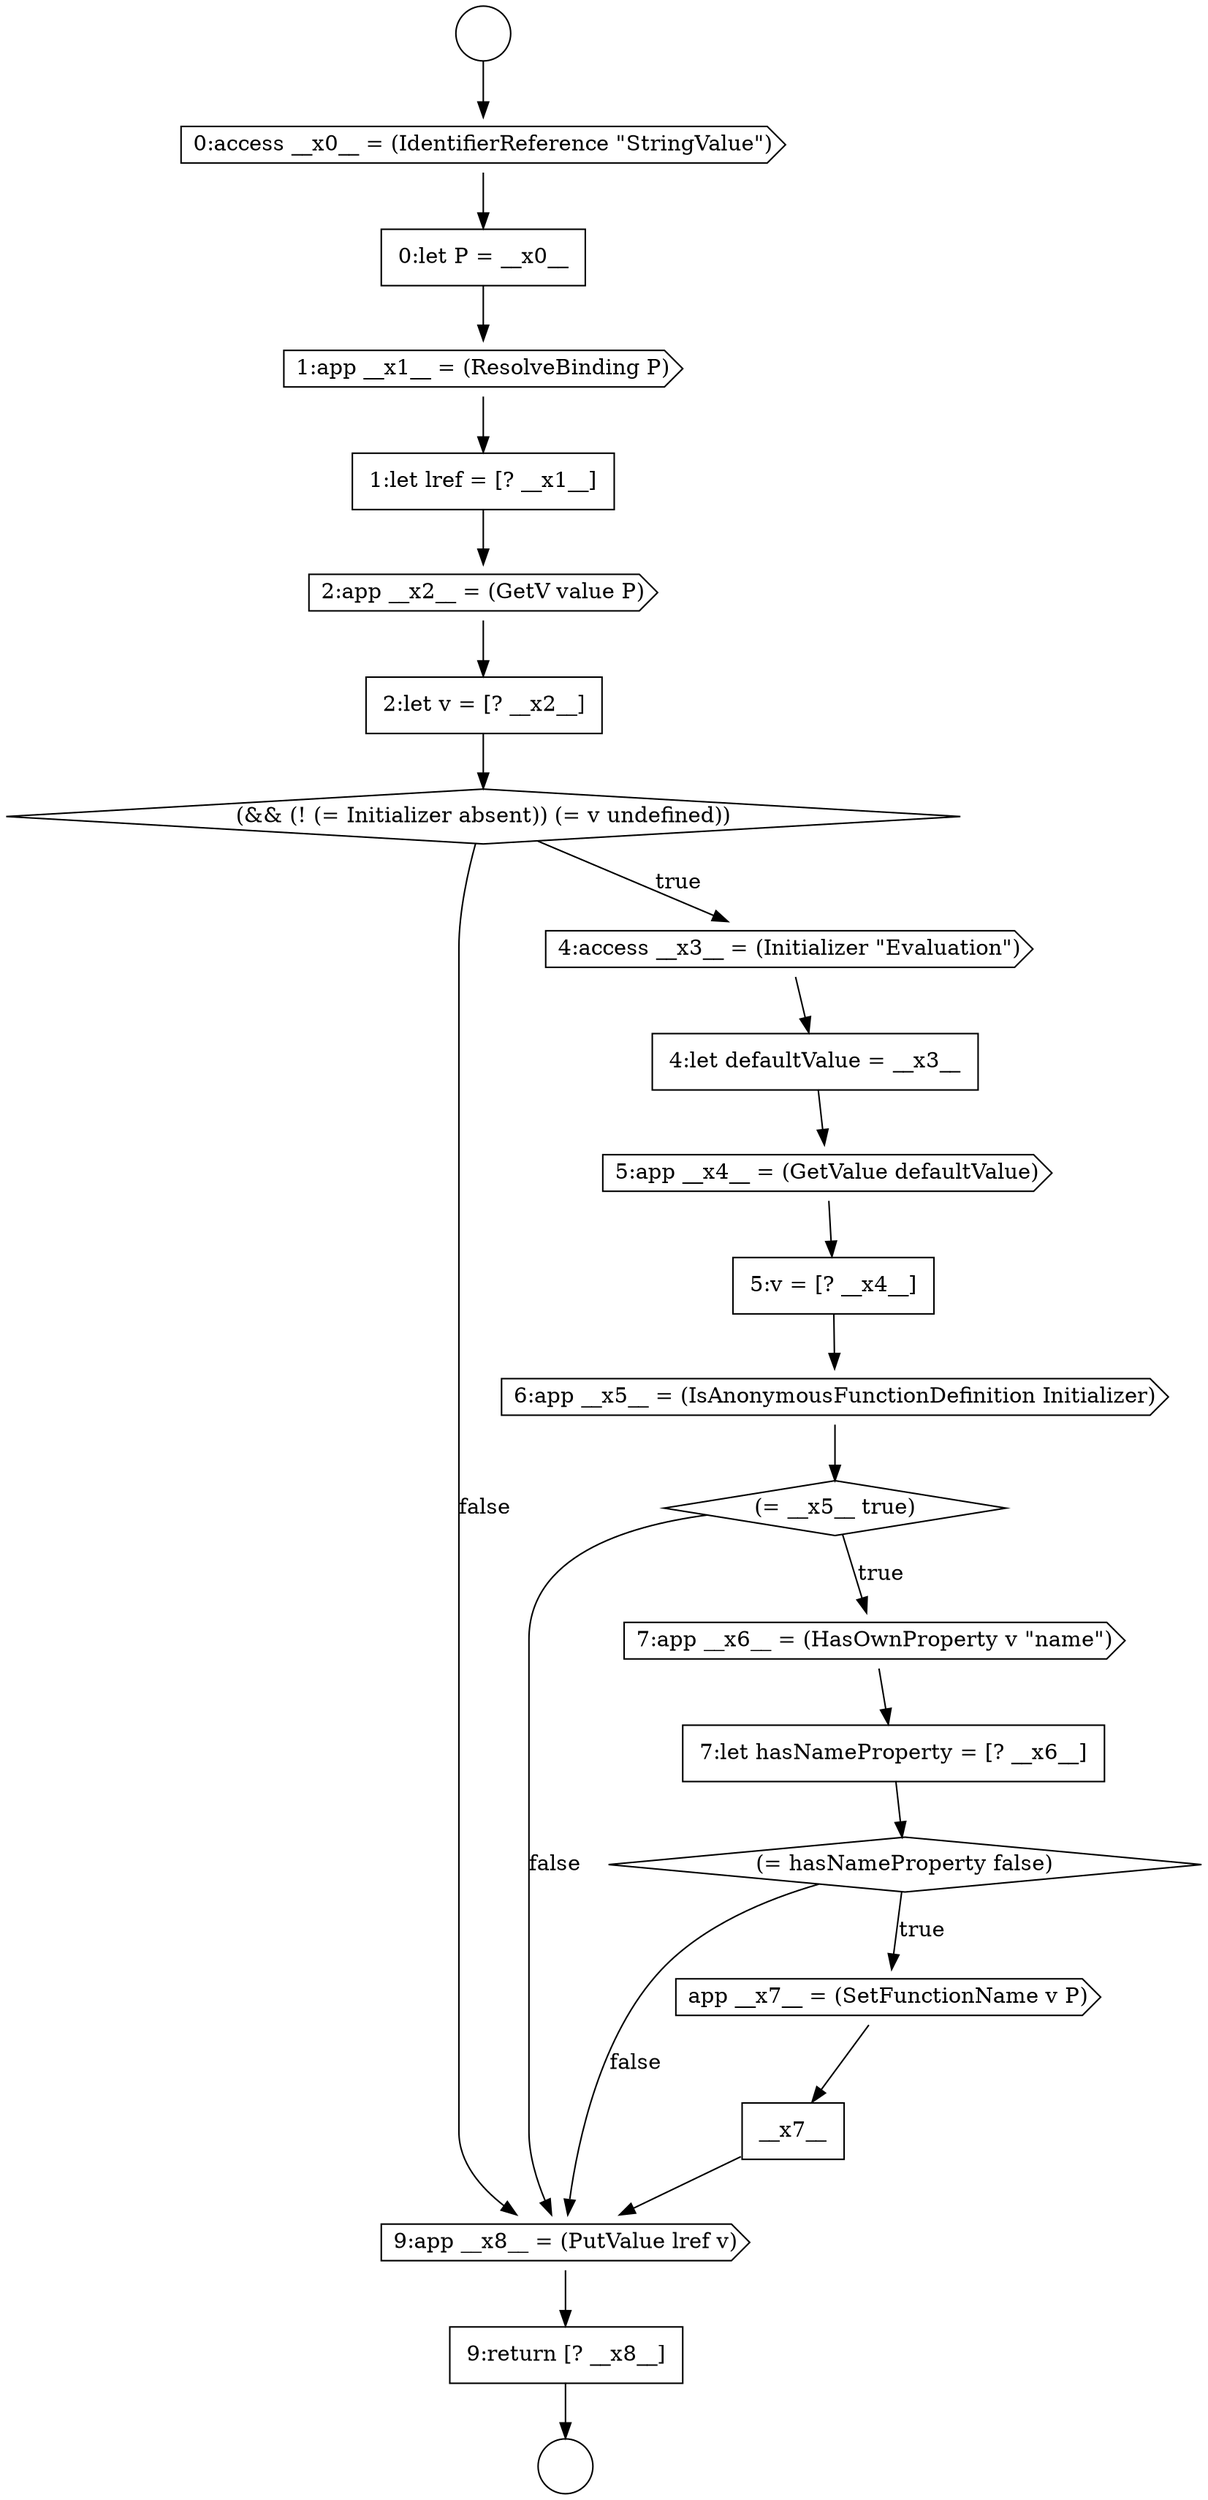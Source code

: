 digraph {
  node4992 [shape=none, margin=0, label=<<font color="black">
    <table border="0" cellborder="1" cellspacing="0" cellpadding="10">
      <tr><td align="left">7:let hasNameProperty = [? __x6__]</td></tr>
    </table>
  </font>> color="black" fillcolor="white" style=filled]
  node4980 [shape=cds, label=<<font color="black">1:app __x1__ = (ResolveBinding P)</font>> color="black" fillcolor="white" style=filled]
  node4984 [shape=diamond, label=<<font color="black">(&amp;&amp; (! (= Initializer absent)) (= v undefined))</font>> color="black" fillcolor="white" style=filled]
  node4988 [shape=none, margin=0, label=<<font color="black">
    <table border="0" cellborder="1" cellspacing="0" cellpadding="10">
      <tr><td align="left">5:v = [? __x4__]</td></tr>
    </table>
  </font>> color="black" fillcolor="white" style=filled]
  node4996 [shape=cds, label=<<font color="black">9:app __x8__ = (PutValue lref v)</font>> color="black" fillcolor="white" style=filled]
  node4989 [shape=cds, label=<<font color="black">6:app __x5__ = (IsAnonymousFunctionDefinition Initializer)</font>> color="black" fillcolor="white" style=filled]
  node4983 [shape=none, margin=0, label=<<font color="black">
    <table border="0" cellborder="1" cellspacing="0" cellpadding="10">
      <tr><td align="left">2:let v = [? __x2__]</td></tr>
    </table>
  </font>> color="black" fillcolor="white" style=filled]
  node4995 [shape=none, margin=0, label=<<font color="black">
    <table border="0" cellborder="1" cellspacing="0" cellpadding="10">
      <tr><td align="left">__x7__</td></tr>
    </table>
  </font>> color="black" fillcolor="white" style=filled]
  node4978 [shape=cds, label=<<font color="black">0:access __x0__ = (IdentifierReference &quot;StringValue&quot;)</font>> color="black" fillcolor="white" style=filled]
  node4986 [shape=none, margin=0, label=<<font color="black">
    <table border="0" cellborder="1" cellspacing="0" cellpadding="10">
      <tr><td align="left">4:let defaultValue = __x3__</td></tr>
    </table>
  </font>> color="black" fillcolor="white" style=filled]
  node4982 [shape=cds, label=<<font color="black">2:app __x2__ = (GetV value P)</font>> color="black" fillcolor="white" style=filled]
  node4997 [shape=none, margin=0, label=<<font color="black">
    <table border="0" cellborder="1" cellspacing="0" cellpadding="10">
      <tr><td align="left">9:return [? __x8__]</td></tr>
    </table>
  </font>> color="black" fillcolor="white" style=filled]
  node4981 [shape=none, margin=0, label=<<font color="black">
    <table border="0" cellborder="1" cellspacing="0" cellpadding="10">
      <tr><td align="left">1:let lref = [? __x1__]</td></tr>
    </table>
  </font>> color="black" fillcolor="white" style=filled]
  node4987 [shape=cds, label=<<font color="black">5:app __x4__ = (GetValue defaultValue)</font>> color="black" fillcolor="white" style=filled]
  node4977 [shape=circle label=" " color="black" fillcolor="white" style=filled]
  node4994 [shape=cds, label=<<font color="black">app __x7__ = (SetFunctionName v P)</font>> color="black" fillcolor="white" style=filled]
  node4979 [shape=none, margin=0, label=<<font color="black">
    <table border="0" cellborder="1" cellspacing="0" cellpadding="10">
      <tr><td align="left">0:let P = __x0__</td></tr>
    </table>
  </font>> color="black" fillcolor="white" style=filled]
  node4985 [shape=cds, label=<<font color="black">4:access __x3__ = (Initializer &quot;Evaluation&quot;)</font>> color="black" fillcolor="white" style=filled]
  node4993 [shape=diamond, label=<<font color="black">(= hasNameProperty false)</font>> color="black" fillcolor="white" style=filled]
  node4990 [shape=diamond, label=<<font color="black">(= __x5__ true)</font>> color="black" fillcolor="white" style=filled]
  node4976 [shape=circle label=" " color="black" fillcolor="white" style=filled]
  node4991 [shape=cds, label=<<font color="black">7:app __x6__ = (HasOwnProperty v &quot;name&quot;)</font>> color="black" fillcolor="white" style=filled]
  node4979 -> node4980 [ color="black"]
  node4990 -> node4991 [label=<<font color="black">true</font>> color="black"]
  node4990 -> node4996 [label=<<font color="black">false</font>> color="black"]
  node4981 -> node4982 [ color="black"]
  node4982 -> node4983 [ color="black"]
  node4976 -> node4978 [ color="black"]
  node4989 -> node4990 [ color="black"]
  node4993 -> node4994 [label=<<font color="black">true</font>> color="black"]
  node4993 -> node4996 [label=<<font color="black">false</font>> color="black"]
  node4987 -> node4988 [ color="black"]
  node4997 -> node4977 [ color="black"]
  node4985 -> node4986 [ color="black"]
  node4986 -> node4987 [ color="black"]
  node4984 -> node4985 [label=<<font color="black">true</font>> color="black"]
  node4984 -> node4996 [label=<<font color="black">false</font>> color="black"]
  node4978 -> node4979 [ color="black"]
  node4995 -> node4996 [ color="black"]
  node4988 -> node4989 [ color="black"]
  node4996 -> node4997 [ color="black"]
  node4992 -> node4993 [ color="black"]
  node4980 -> node4981 [ color="black"]
  node4994 -> node4995 [ color="black"]
  node4983 -> node4984 [ color="black"]
  node4991 -> node4992 [ color="black"]
}
